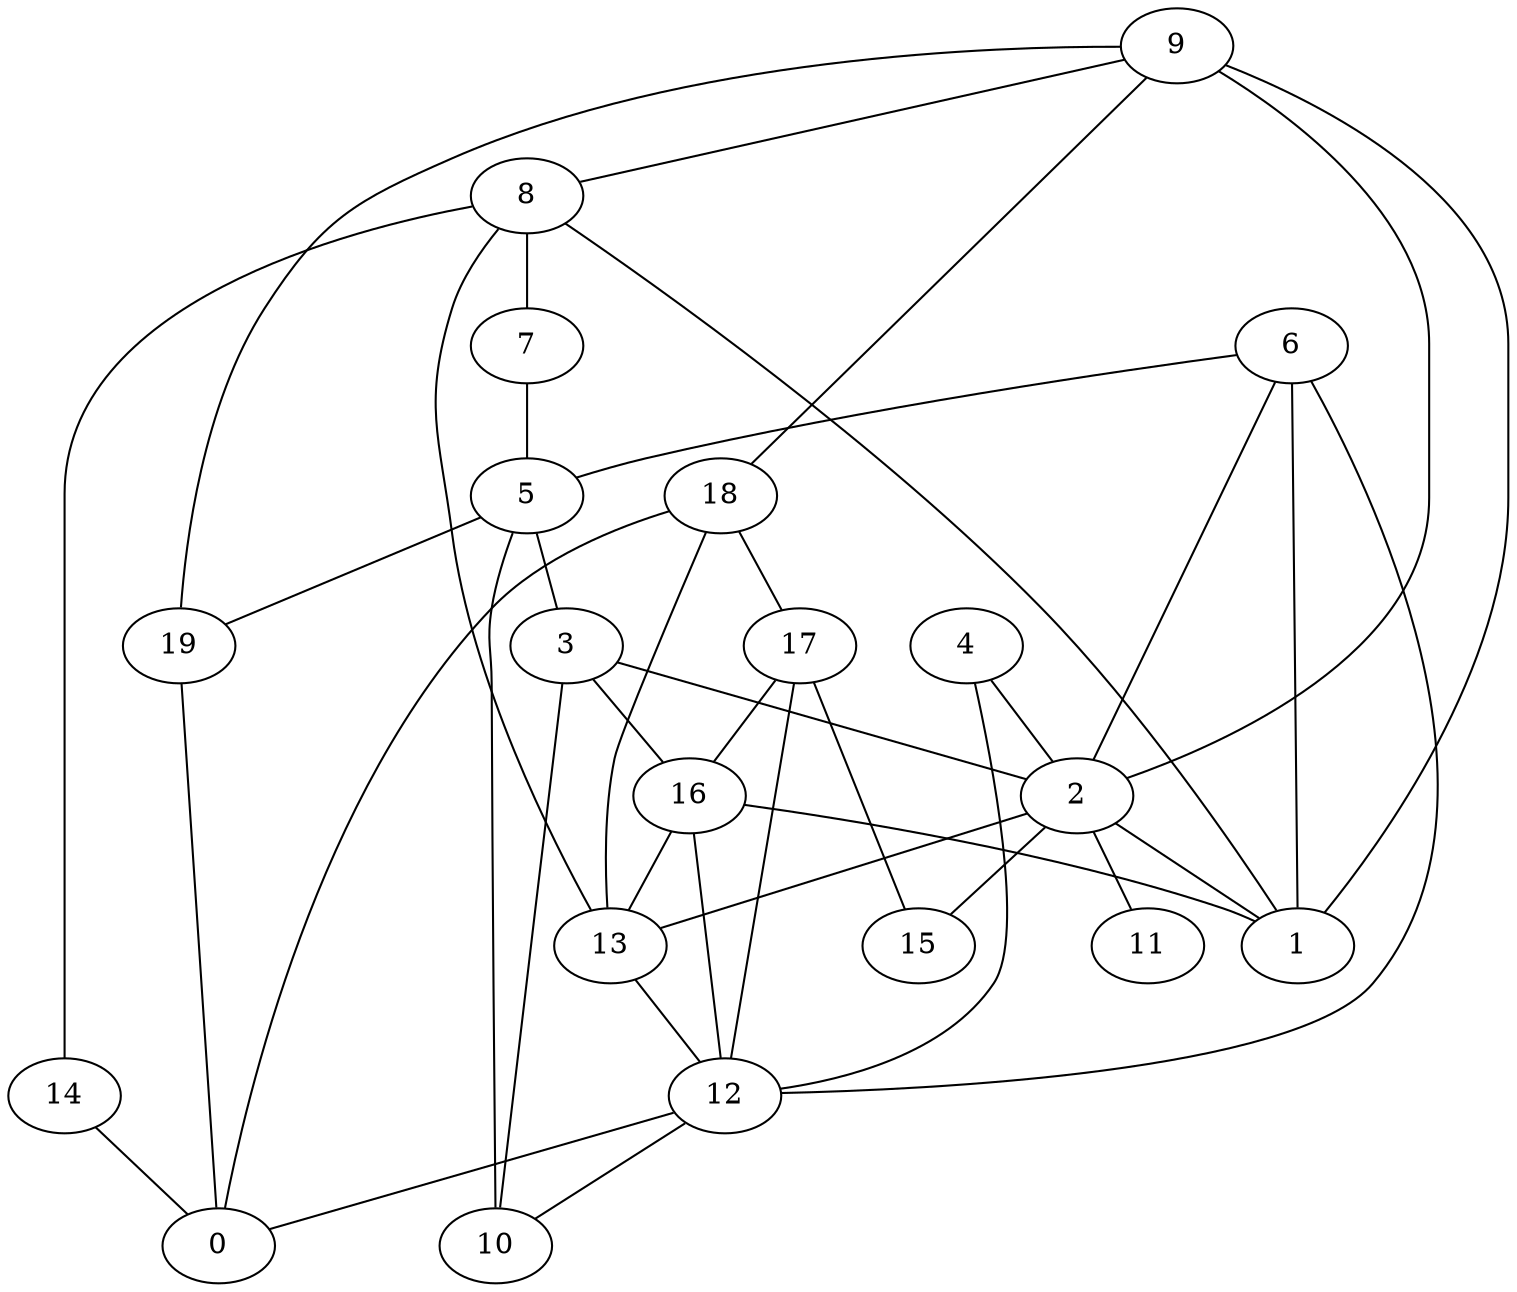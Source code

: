 digraph GG_graph {

subgraph G_graph {
edge [color = black]
"12" -> "10" [dir = none]
"3" -> "2" [dir = none]
"16" -> "13" [dir = none]
"2" -> "15" [dir = none]
"2" -> "13" [dir = none]
"2" -> "11" [dir = none]
"19" -> "0" [dir = none]
"6" -> "5" [dir = none]
"6" -> "2" [dir = none]
"4" -> "2" [dir = none]
"8" -> "1" [dir = none]
"8" -> "14" [dir = none]
"8" -> "7" [dir = none]
"8" -> "13" [dir = none]
"18" -> "17" [dir = none]
"9" -> "18" [dir = none]
"9" -> "19" [dir = none]
"9" -> "2" [dir = none]
"13" -> "12" [dir = none]
"18" -> "0" [dir = none]
"6" -> "1" [dir = none]
"3" -> "16" [dir = none]
"17" -> "16" [dir = none]
"7" -> "5" [dir = none]
"5" -> "19" [dir = none]
"16" -> "1" [dir = none]
"9" -> "8" [dir = none]
"5" -> "3" [dir = none]
"3" -> "10" [dir = none]
"4" -> "12" [dir = none]
"18" -> "13" [dir = none]
"17" -> "15" [dir = none]
"2" -> "1" [dir = none]
"12" -> "0" [dir = none]
"17" -> "12" [dir = none]
"6" -> "12" [dir = none]
"5" -> "10" [dir = none]
"16" -> "12" [dir = none]
"9" -> "1" [dir = none]
"14" -> "0" [dir = none]
}

}
